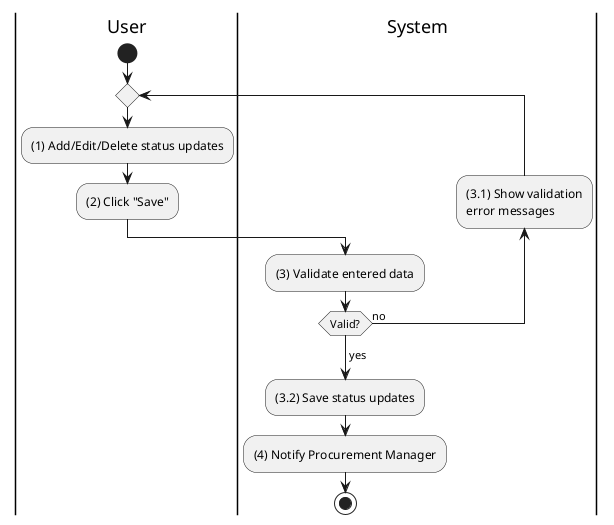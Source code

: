 @startuml purchase-order-update-status
|u|User
|s|System

|u|
start
repeat
    :(1) Add/Edit/Delete status updates;
    :(2) Click "Save";

    |s|
    :(3) Validate entered data;
    backward:(3.1) Show validation
    error messages;
repeat while (Valid?) is (no)
->yes;
:(3.2) Save status updates;
:(4) Notify Procurement Manager;
stop
@enduml